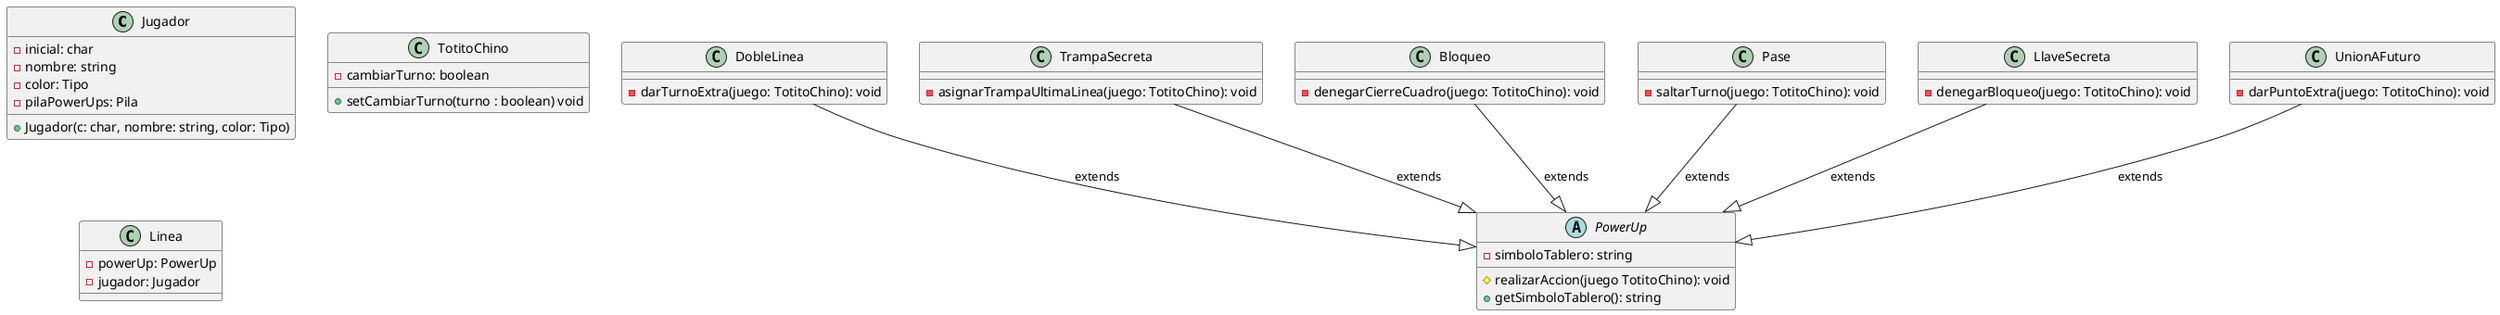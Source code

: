 @startuml TotitoChino

class Jugador{
    -inicial: char
    -nombre: string
    -color: Tipo
    -pilaPowerUps: Pila
    +Jugador(c: char, nombre: string, color: Tipo)
}

class TotitoChino{
    -cambiarTurno: boolean
    +setCambiarTurno(turno : boolean) void
}

abstract class PowerUp{
    -simboloTablero: string
    #realizarAccion(juego TotitoChino): void
    +getSimboloTablero(): string
}

class DobleLinea{
    -darTurnoExtra(juego: TotitoChino): void
}

class TrampaSecreta{
    -asignarTrampaUltimaLinea(juego: TotitoChino): void
}

class Bloqueo{
    -denegarCierreCuadro(juego: TotitoChino): void
}

class Pase{
    -saltarTurno(juego: TotitoChino): void
}

class LlaveSecreta{
    -denegarBloqueo(juego: TotitoChino): void
}

class UnionAFuturo{
    -darPuntoExtra(juego: TotitoChino): void
}

class Linea{
    -powerUp: PowerUp
    -jugador: Jugador
}

DobleLinea --|> PowerUp : extends
TrampaSecreta --|> PowerUp : extends
Bloqueo --|> PowerUp : extends
Pase --|> PowerUp : extends
LlaveSecreta --|> PowerUp : extends
UnionAFuturo --|> PowerUp : extends
@enduml